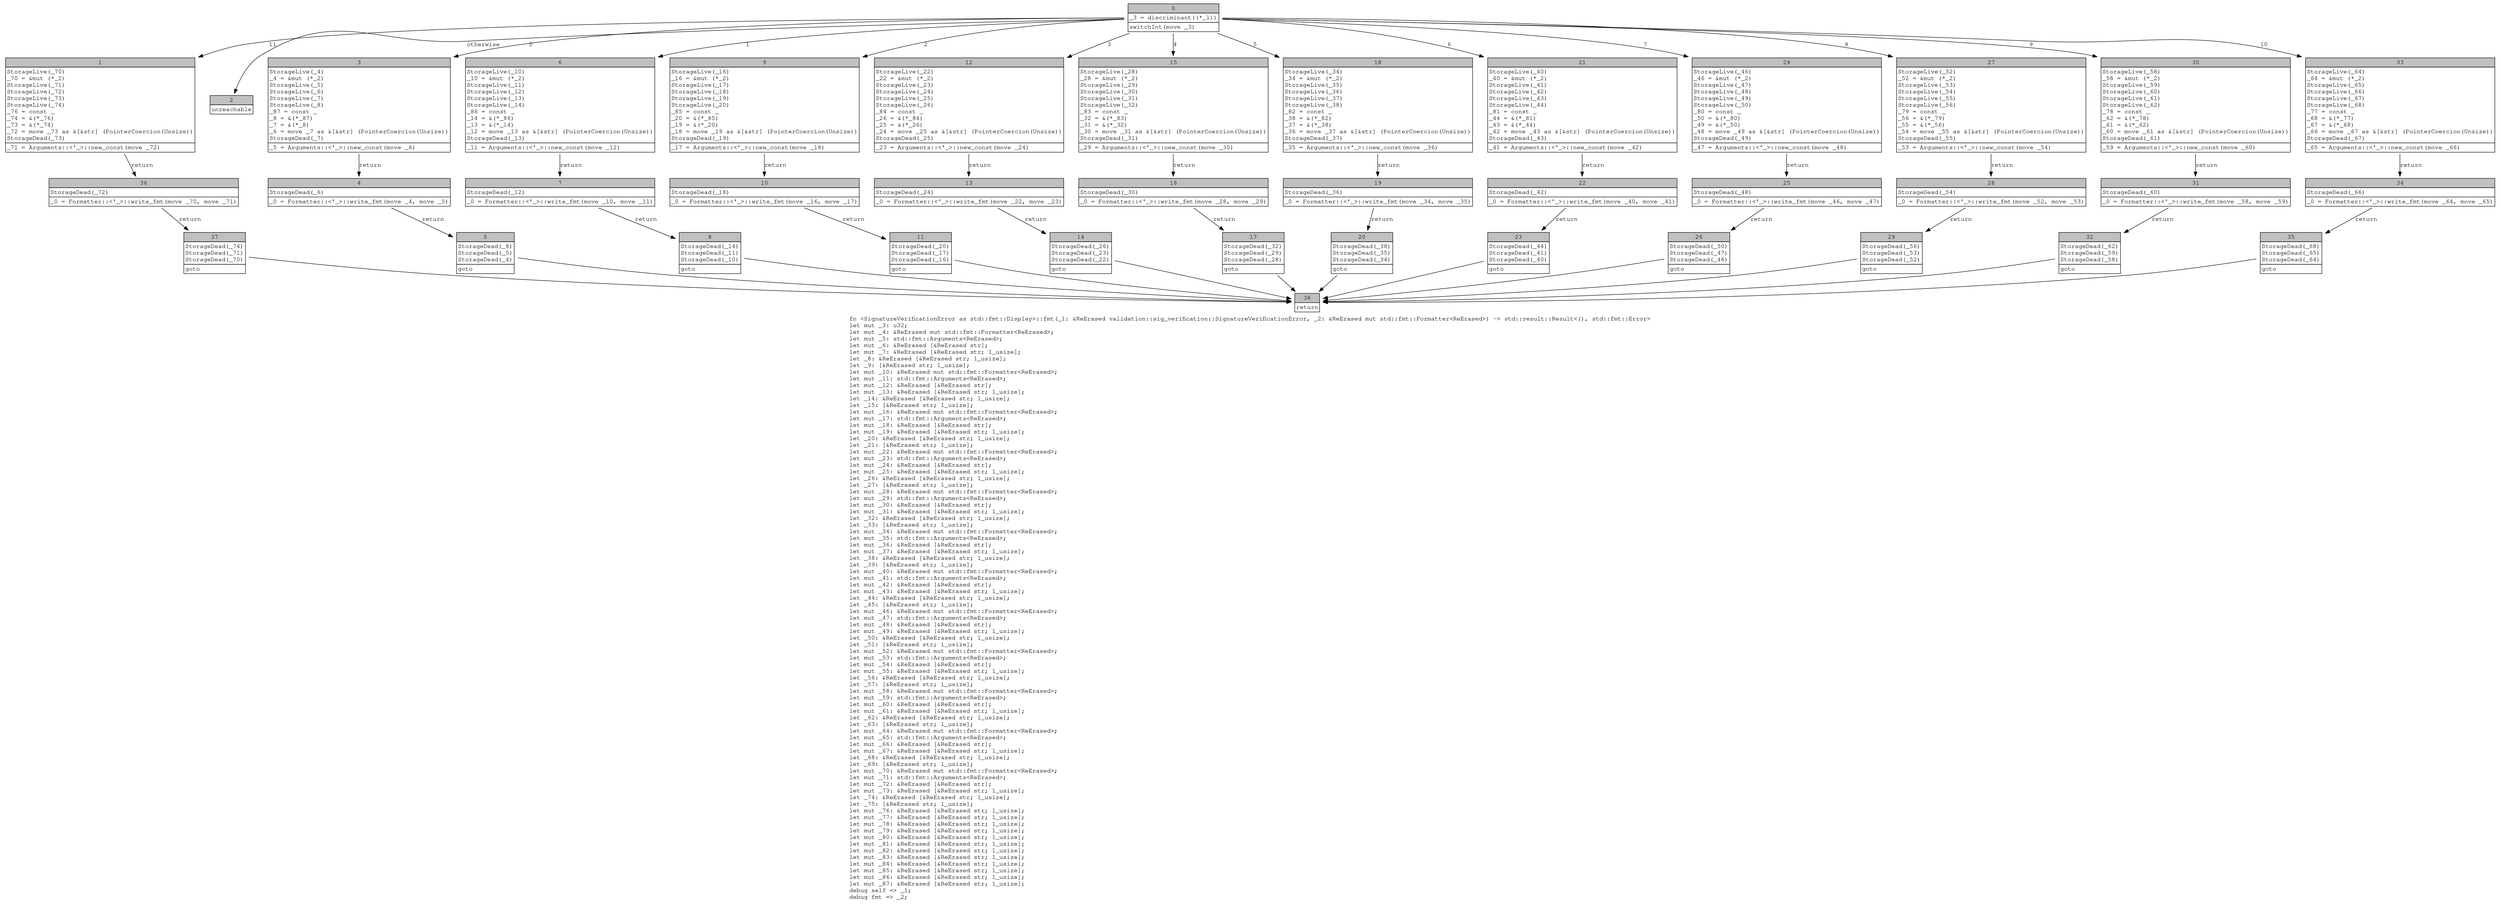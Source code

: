 digraph Mir_0_19042 {
    graph [fontname="Courier, monospace"];
    node [fontname="Courier, monospace"];
    edge [fontname="Courier, monospace"];
    label=<fn &lt;SignatureVerificationError as std::fmt::Display&gt;::fmt(_1: &amp;ReErased validation::sig_verification::SignatureVerificationError, _2: &amp;ReErased mut std::fmt::Formatter&lt;ReErased&gt;) -&gt; std::result::Result&lt;(), std::fmt::Error&gt;<br align="left"/>let mut _3: u32;<br align="left"/>let mut _4: &amp;ReErased mut std::fmt::Formatter&lt;ReErased&gt;;<br align="left"/>let mut _5: std::fmt::Arguments&lt;ReErased&gt;;<br align="left"/>let mut _6: &amp;ReErased [&amp;ReErased str];<br align="left"/>let mut _7: &amp;ReErased [&amp;ReErased str; 1_usize];<br align="left"/>let _8: &amp;ReErased [&amp;ReErased str; 1_usize];<br align="left"/>let _9: [&amp;ReErased str; 1_usize];<br align="left"/>let mut _10: &amp;ReErased mut std::fmt::Formatter&lt;ReErased&gt;;<br align="left"/>let mut _11: std::fmt::Arguments&lt;ReErased&gt;;<br align="left"/>let mut _12: &amp;ReErased [&amp;ReErased str];<br align="left"/>let mut _13: &amp;ReErased [&amp;ReErased str; 1_usize];<br align="left"/>let _14: &amp;ReErased [&amp;ReErased str; 1_usize];<br align="left"/>let _15: [&amp;ReErased str; 1_usize];<br align="left"/>let mut _16: &amp;ReErased mut std::fmt::Formatter&lt;ReErased&gt;;<br align="left"/>let mut _17: std::fmt::Arguments&lt;ReErased&gt;;<br align="left"/>let mut _18: &amp;ReErased [&amp;ReErased str];<br align="left"/>let mut _19: &amp;ReErased [&amp;ReErased str; 1_usize];<br align="left"/>let _20: &amp;ReErased [&amp;ReErased str; 1_usize];<br align="left"/>let _21: [&amp;ReErased str; 1_usize];<br align="left"/>let mut _22: &amp;ReErased mut std::fmt::Formatter&lt;ReErased&gt;;<br align="left"/>let mut _23: std::fmt::Arguments&lt;ReErased&gt;;<br align="left"/>let mut _24: &amp;ReErased [&amp;ReErased str];<br align="left"/>let mut _25: &amp;ReErased [&amp;ReErased str; 1_usize];<br align="left"/>let _26: &amp;ReErased [&amp;ReErased str; 1_usize];<br align="left"/>let _27: [&amp;ReErased str; 1_usize];<br align="left"/>let mut _28: &amp;ReErased mut std::fmt::Formatter&lt;ReErased&gt;;<br align="left"/>let mut _29: std::fmt::Arguments&lt;ReErased&gt;;<br align="left"/>let mut _30: &amp;ReErased [&amp;ReErased str];<br align="left"/>let mut _31: &amp;ReErased [&amp;ReErased str; 1_usize];<br align="left"/>let _32: &amp;ReErased [&amp;ReErased str; 1_usize];<br align="left"/>let _33: [&amp;ReErased str; 1_usize];<br align="left"/>let mut _34: &amp;ReErased mut std::fmt::Formatter&lt;ReErased&gt;;<br align="left"/>let mut _35: std::fmt::Arguments&lt;ReErased&gt;;<br align="left"/>let mut _36: &amp;ReErased [&amp;ReErased str];<br align="left"/>let mut _37: &amp;ReErased [&amp;ReErased str; 1_usize];<br align="left"/>let _38: &amp;ReErased [&amp;ReErased str; 1_usize];<br align="left"/>let _39: [&amp;ReErased str; 1_usize];<br align="left"/>let mut _40: &amp;ReErased mut std::fmt::Formatter&lt;ReErased&gt;;<br align="left"/>let mut _41: std::fmt::Arguments&lt;ReErased&gt;;<br align="left"/>let mut _42: &amp;ReErased [&amp;ReErased str];<br align="left"/>let mut _43: &amp;ReErased [&amp;ReErased str; 1_usize];<br align="left"/>let _44: &amp;ReErased [&amp;ReErased str; 1_usize];<br align="left"/>let _45: [&amp;ReErased str; 1_usize];<br align="left"/>let mut _46: &amp;ReErased mut std::fmt::Formatter&lt;ReErased&gt;;<br align="left"/>let mut _47: std::fmt::Arguments&lt;ReErased&gt;;<br align="left"/>let mut _48: &amp;ReErased [&amp;ReErased str];<br align="left"/>let mut _49: &amp;ReErased [&amp;ReErased str; 1_usize];<br align="left"/>let _50: &amp;ReErased [&amp;ReErased str; 1_usize];<br align="left"/>let _51: [&amp;ReErased str; 1_usize];<br align="left"/>let mut _52: &amp;ReErased mut std::fmt::Formatter&lt;ReErased&gt;;<br align="left"/>let mut _53: std::fmt::Arguments&lt;ReErased&gt;;<br align="left"/>let mut _54: &amp;ReErased [&amp;ReErased str];<br align="left"/>let mut _55: &amp;ReErased [&amp;ReErased str; 1_usize];<br align="left"/>let _56: &amp;ReErased [&amp;ReErased str; 1_usize];<br align="left"/>let _57: [&amp;ReErased str; 1_usize];<br align="left"/>let mut _58: &amp;ReErased mut std::fmt::Formatter&lt;ReErased&gt;;<br align="left"/>let mut _59: std::fmt::Arguments&lt;ReErased&gt;;<br align="left"/>let mut _60: &amp;ReErased [&amp;ReErased str];<br align="left"/>let mut _61: &amp;ReErased [&amp;ReErased str; 1_usize];<br align="left"/>let _62: &amp;ReErased [&amp;ReErased str; 1_usize];<br align="left"/>let _63: [&amp;ReErased str; 1_usize];<br align="left"/>let mut _64: &amp;ReErased mut std::fmt::Formatter&lt;ReErased&gt;;<br align="left"/>let mut _65: std::fmt::Arguments&lt;ReErased&gt;;<br align="left"/>let mut _66: &amp;ReErased [&amp;ReErased str];<br align="left"/>let mut _67: &amp;ReErased [&amp;ReErased str; 1_usize];<br align="left"/>let _68: &amp;ReErased [&amp;ReErased str; 1_usize];<br align="left"/>let _69: [&amp;ReErased str; 1_usize];<br align="left"/>let mut _70: &amp;ReErased mut std::fmt::Formatter&lt;ReErased&gt;;<br align="left"/>let mut _71: std::fmt::Arguments&lt;ReErased&gt;;<br align="left"/>let mut _72: &amp;ReErased [&amp;ReErased str];<br align="left"/>let mut _73: &amp;ReErased [&amp;ReErased str; 1_usize];<br align="left"/>let _74: &amp;ReErased [&amp;ReErased str; 1_usize];<br align="left"/>let _75: [&amp;ReErased str; 1_usize];<br align="left"/>let mut _76: &amp;ReErased [&amp;ReErased str; 1_usize];<br align="left"/>let mut _77: &amp;ReErased [&amp;ReErased str; 1_usize];<br align="left"/>let mut _78: &amp;ReErased [&amp;ReErased str; 1_usize];<br align="left"/>let mut _79: &amp;ReErased [&amp;ReErased str; 1_usize];<br align="left"/>let mut _80: &amp;ReErased [&amp;ReErased str; 1_usize];<br align="left"/>let mut _81: &amp;ReErased [&amp;ReErased str; 1_usize];<br align="left"/>let mut _82: &amp;ReErased [&amp;ReErased str; 1_usize];<br align="left"/>let mut _83: &amp;ReErased [&amp;ReErased str; 1_usize];<br align="left"/>let mut _84: &amp;ReErased [&amp;ReErased str; 1_usize];<br align="left"/>let mut _85: &amp;ReErased [&amp;ReErased str; 1_usize];<br align="left"/>let mut _86: &amp;ReErased [&amp;ReErased str; 1_usize];<br align="left"/>let mut _87: &amp;ReErased [&amp;ReErased str; 1_usize];<br align="left"/>debug self =&gt; _1;<br align="left"/>debug fmt =&gt; _2;<br align="left"/>>;
    bb0__0_19042 [shape="none", label=<<table border="0" cellborder="1" cellspacing="0"><tr><td bgcolor="gray" align="center" colspan="1">0</td></tr><tr><td align="left" balign="left">_3 = discriminant((*_1))<br/></td></tr><tr><td align="left">switchInt(move _3)</td></tr></table>>];
    bb1__0_19042 [shape="none", label=<<table border="0" cellborder="1" cellspacing="0"><tr><td bgcolor="gray" align="center" colspan="1">1</td></tr><tr><td align="left" balign="left">StorageLive(_70)<br/>_70 = &amp;mut (*_2)<br/>StorageLive(_71)<br/>StorageLive(_72)<br/>StorageLive(_73)<br/>StorageLive(_74)<br/>_76 = const _<br/>_74 = &amp;(*_76)<br/>_73 = &amp;(*_74)<br/>_72 = move _73 as &amp;[&amp;str] (PointerCoercion(Unsize))<br/>StorageDead(_73)<br/></td></tr><tr><td align="left">_71 = Arguments::&lt;'_&gt;::new_const(move _72)</td></tr></table>>];
    bb2__0_19042 [shape="none", label=<<table border="0" cellborder="1" cellspacing="0"><tr><td bgcolor="gray" align="center" colspan="1">2</td></tr><tr><td align="left">unreachable</td></tr></table>>];
    bb3__0_19042 [shape="none", label=<<table border="0" cellborder="1" cellspacing="0"><tr><td bgcolor="gray" align="center" colspan="1">3</td></tr><tr><td align="left" balign="left">StorageLive(_4)<br/>_4 = &amp;mut (*_2)<br/>StorageLive(_5)<br/>StorageLive(_6)<br/>StorageLive(_7)<br/>StorageLive(_8)<br/>_87 = const _<br/>_8 = &amp;(*_87)<br/>_7 = &amp;(*_8)<br/>_6 = move _7 as &amp;[&amp;str] (PointerCoercion(Unsize))<br/>StorageDead(_7)<br/></td></tr><tr><td align="left">_5 = Arguments::&lt;'_&gt;::new_const(move _6)</td></tr></table>>];
    bb4__0_19042 [shape="none", label=<<table border="0" cellborder="1" cellspacing="0"><tr><td bgcolor="gray" align="center" colspan="1">4</td></tr><tr><td align="left" balign="left">StorageDead(_6)<br/></td></tr><tr><td align="left">_0 = Formatter::&lt;'_&gt;::write_fmt(move _4, move _5)</td></tr></table>>];
    bb5__0_19042 [shape="none", label=<<table border="0" cellborder="1" cellspacing="0"><tr><td bgcolor="gray" align="center" colspan="1">5</td></tr><tr><td align="left" balign="left">StorageDead(_8)<br/>StorageDead(_5)<br/>StorageDead(_4)<br/></td></tr><tr><td align="left">goto</td></tr></table>>];
    bb6__0_19042 [shape="none", label=<<table border="0" cellborder="1" cellspacing="0"><tr><td bgcolor="gray" align="center" colspan="1">6</td></tr><tr><td align="left" balign="left">StorageLive(_10)<br/>_10 = &amp;mut (*_2)<br/>StorageLive(_11)<br/>StorageLive(_12)<br/>StorageLive(_13)<br/>StorageLive(_14)<br/>_86 = const _<br/>_14 = &amp;(*_86)<br/>_13 = &amp;(*_14)<br/>_12 = move _13 as &amp;[&amp;str] (PointerCoercion(Unsize))<br/>StorageDead(_13)<br/></td></tr><tr><td align="left">_11 = Arguments::&lt;'_&gt;::new_const(move _12)</td></tr></table>>];
    bb7__0_19042 [shape="none", label=<<table border="0" cellborder="1" cellspacing="0"><tr><td bgcolor="gray" align="center" colspan="1">7</td></tr><tr><td align="left" balign="left">StorageDead(_12)<br/></td></tr><tr><td align="left">_0 = Formatter::&lt;'_&gt;::write_fmt(move _10, move _11)</td></tr></table>>];
    bb8__0_19042 [shape="none", label=<<table border="0" cellborder="1" cellspacing="0"><tr><td bgcolor="gray" align="center" colspan="1">8</td></tr><tr><td align="left" balign="left">StorageDead(_14)<br/>StorageDead(_11)<br/>StorageDead(_10)<br/></td></tr><tr><td align="left">goto</td></tr></table>>];
    bb9__0_19042 [shape="none", label=<<table border="0" cellborder="1" cellspacing="0"><tr><td bgcolor="gray" align="center" colspan="1">9</td></tr><tr><td align="left" balign="left">StorageLive(_16)<br/>_16 = &amp;mut (*_2)<br/>StorageLive(_17)<br/>StorageLive(_18)<br/>StorageLive(_19)<br/>StorageLive(_20)<br/>_85 = const _<br/>_20 = &amp;(*_85)<br/>_19 = &amp;(*_20)<br/>_18 = move _19 as &amp;[&amp;str] (PointerCoercion(Unsize))<br/>StorageDead(_19)<br/></td></tr><tr><td align="left">_17 = Arguments::&lt;'_&gt;::new_const(move _18)</td></tr></table>>];
    bb10__0_19042 [shape="none", label=<<table border="0" cellborder="1" cellspacing="0"><tr><td bgcolor="gray" align="center" colspan="1">10</td></tr><tr><td align="left" balign="left">StorageDead(_18)<br/></td></tr><tr><td align="left">_0 = Formatter::&lt;'_&gt;::write_fmt(move _16, move _17)</td></tr></table>>];
    bb11__0_19042 [shape="none", label=<<table border="0" cellborder="1" cellspacing="0"><tr><td bgcolor="gray" align="center" colspan="1">11</td></tr><tr><td align="left" balign="left">StorageDead(_20)<br/>StorageDead(_17)<br/>StorageDead(_16)<br/></td></tr><tr><td align="left">goto</td></tr></table>>];
    bb12__0_19042 [shape="none", label=<<table border="0" cellborder="1" cellspacing="0"><tr><td bgcolor="gray" align="center" colspan="1">12</td></tr><tr><td align="left" balign="left">StorageLive(_22)<br/>_22 = &amp;mut (*_2)<br/>StorageLive(_23)<br/>StorageLive(_24)<br/>StorageLive(_25)<br/>StorageLive(_26)<br/>_84 = const _<br/>_26 = &amp;(*_84)<br/>_25 = &amp;(*_26)<br/>_24 = move _25 as &amp;[&amp;str] (PointerCoercion(Unsize))<br/>StorageDead(_25)<br/></td></tr><tr><td align="left">_23 = Arguments::&lt;'_&gt;::new_const(move _24)</td></tr></table>>];
    bb13__0_19042 [shape="none", label=<<table border="0" cellborder="1" cellspacing="0"><tr><td bgcolor="gray" align="center" colspan="1">13</td></tr><tr><td align="left" balign="left">StorageDead(_24)<br/></td></tr><tr><td align="left">_0 = Formatter::&lt;'_&gt;::write_fmt(move _22, move _23)</td></tr></table>>];
    bb14__0_19042 [shape="none", label=<<table border="0" cellborder="1" cellspacing="0"><tr><td bgcolor="gray" align="center" colspan="1">14</td></tr><tr><td align="left" balign="left">StorageDead(_26)<br/>StorageDead(_23)<br/>StorageDead(_22)<br/></td></tr><tr><td align="left">goto</td></tr></table>>];
    bb15__0_19042 [shape="none", label=<<table border="0" cellborder="1" cellspacing="0"><tr><td bgcolor="gray" align="center" colspan="1">15</td></tr><tr><td align="left" balign="left">StorageLive(_28)<br/>_28 = &amp;mut (*_2)<br/>StorageLive(_29)<br/>StorageLive(_30)<br/>StorageLive(_31)<br/>StorageLive(_32)<br/>_83 = const _<br/>_32 = &amp;(*_83)<br/>_31 = &amp;(*_32)<br/>_30 = move _31 as &amp;[&amp;str] (PointerCoercion(Unsize))<br/>StorageDead(_31)<br/></td></tr><tr><td align="left">_29 = Arguments::&lt;'_&gt;::new_const(move _30)</td></tr></table>>];
    bb16__0_19042 [shape="none", label=<<table border="0" cellborder="1" cellspacing="0"><tr><td bgcolor="gray" align="center" colspan="1">16</td></tr><tr><td align="left" balign="left">StorageDead(_30)<br/></td></tr><tr><td align="left">_0 = Formatter::&lt;'_&gt;::write_fmt(move _28, move _29)</td></tr></table>>];
    bb17__0_19042 [shape="none", label=<<table border="0" cellborder="1" cellspacing="0"><tr><td bgcolor="gray" align="center" colspan="1">17</td></tr><tr><td align="left" balign="left">StorageDead(_32)<br/>StorageDead(_29)<br/>StorageDead(_28)<br/></td></tr><tr><td align="left">goto</td></tr></table>>];
    bb18__0_19042 [shape="none", label=<<table border="0" cellborder="1" cellspacing="0"><tr><td bgcolor="gray" align="center" colspan="1">18</td></tr><tr><td align="left" balign="left">StorageLive(_34)<br/>_34 = &amp;mut (*_2)<br/>StorageLive(_35)<br/>StorageLive(_36)<br/>StorageLive(_37)<br/>StorageLive(_38)<br/>_82 = const _<br/>_38 = &amp;(*_82)<br/>_37 = &amp;(*_38)<br/>_36 = move _37 as &amp;[&amp;str] (PointerCoercion(Unsize))<br/>StorageDead(_37)<br/></td></tr><tr><td align="left">_35 = Arguments::&lt;'_&gt;::new_const(move _36)</td></tr></table>>];
    bb19__0_19042 [shape="none", label=<<table border="0" cellborder="1" cellspacing="0"><tr><td bgcolor="gray" align="center" colspan="1">19</td></tr><tr><td align="left" balign="left">StorageDead(_36)<br/></td></tr><tr><td align="left">_0 = Formatter::&lt;'_&gt;::write_fmt(move _34, move _35)</td></tr></table>>];
    bb20__0_19042 [shape="none", label=<<table border="0" cellborder="1" cellspacing="0"><tr><td bgcolor="gray" align="center" colspan="1">20</td></tr><tr><td align="left" balign="left">StorageDead(_38)<br/>StorageDead(_35)<br/>StorageDead(_34)<br/></td></tr><tr><td align="left">goto</td></tr></table>>];
    bb21__0_19042 [shape="none", label=<<table border="0" cellborder="1" cellspacing="0"><tr><td bgcolor="gray" align="center" colspan="1">21</td></tr><tr><td align="left" balign="left">StorageLive(_40)<br/>_40 = &amp;mut (*_2)<br/>StorageLive(_41)<br/>StorageLive(_42)<br/>StorageLive(_43)<br/>StorageLive(_44)<br/>_81 = const _<br/>_44 = &amp;(*_81)<br/>_43 = &amp;(*_44)<br/>_42 = move _43 as &amp;[&amp;str] (PointerCoercion(Unsize))<br/>StorageDead(_43)<br/></td></tr><tr><td align="left">_41 = Arguments::&lt;'_&gt;::new_const(move _42)</td></tr></table>>];
    bb22__0_19042 [shape="none", label=<<table border="0" cellborder="1" cellspacing="0"><tr><td bgcolor="gray" align="center" colspan="1">22</td></tr><tr><td align="left" balign="left">StorageDead(_42)<br/></td></tr><tr><td align="left">_0 = Formatter::&lt;'_&gt;::write_fmt(move _40, move _41)</td></tr></table>>];
    bb23__0_19042 [shape="none", label=<<table border="0" cellborder="1" cellspacing="0"><tr><td bgcolor="gray" align="center" colspan="1">23</td></tr><tr><td align="left" balign="left">StorageDead(_44)<br/>StorageDead(_41)<br/>StorageDead(_40)<br/></td></tr><tr><td align="left">goto</td></tr></table>>];
    bb24__0_19042 [shape="none", label=<<table border="0" cellborder="1" cellspacing="0"><tr><td bgcolor="gray" align="center" colspan="1">24</td></tr><tr><td align="left" balign="left">StorageLive(_46)<br/>_46 = &amp;mut (*_2)<br/>StorageLive(_47)<br/>StorageLive(_48)<br/>StorageLive(_49)<br/>StorageLive(_50)<br/>_80 = const _<br/>_50 = &amp;(*_80)<br/>_49 = &amp;(*_50)<br/>_48 = move _49 as &amp;[&amp;str] (PointerCoercion(Unsize))<br/>StorageDead(_49)<br/></td></tr><tr><td align="left">_47 = Arguments::&lt;'_&gt;::new_const(move _48)</td></tr></table>>];
    bb25__0_19042 [shape="none", label=<<table border="0" cellborder="1" cellspacing="0"><tr><td bgcolor="gray" align="center" colspan="1">25</td></tr><tr><td align="left" balign="left">StorageDead(_48)<br/></td></tr><tr><td align="left">_0 = Formatter::&lt;'_&gt;::write_fmt(move _46, move _47)</td></tr></table>>];
    bb26__0_19042 [shape="none", label=<<table border="0" cellborder="1" cellspacing="0"><tr><td bgcolor="gray" align="center" colspan="1">26</td></tr><tr><td align="left" balign="left">StorageDead(_50)<br/>StorageDead(_47)<br/>StorageDead(_46)<br/></td></tr><tr><td align="left">goto</td></tr></table>>];
    bb27__0_19042 [shape="none", label=<<table border="0" cellborder="1" cellspacing="0"><tr><td bgcolor="gray" align="center" colspan="1">27</td></tr><tr><td align="left" balign="left">StorageLive(_52)<br/>_52 = &amp;mut (*_2)<br/>StorageLive(_53)<br/>StorageLive(_54)<br/>StorageLive(_55)<br/>StorageLive(_56)<br/>_79 = const _<br/>_56 = &amp;(*_79)<br/>_55 = &amp;(*_56)<br/>_54 = move _55 as &amp;[&amp;str] (PointerCoercion(Unsize))<br/>StorageDead(_55)<br/></td></tr><tr><td align="left">_53 = Arguments::&lt;'_&gt;::new_const(move _54)</td></tr></table>>];
    bb28__0_19042 [shape="none", label=<<table border="0" cellborder="1" cellspacing="0"><tr><td bgcolor="gray" align="center" colspan="1">28</td></tr><tr><td align="left" balign="left">StorageDead(_54)<br/></td></tr><tr><td align="left">_0 = Formatter::&lt;'_&gt;::write_fmt(move _52, move _53)</td></tr></table>>];
    bb29__0_19042 [shape="none", label=<<table border="0" cellborder="1" cellspacing="0"><tr><td bgcolor="gray" align="center" colspan="1">29</td></tr><tr><td align="left" balign="left">StorageDead(_56)<br/>StorageDead(_53)<br/>StorageDead(_52)<br/></td></tr><tr><td align="left">goto</td></tr></table>>];
    bb30__0_19042 [shape="none", label=<<table border="0" cellborder="1" cellspacing="0"><tr><td bgcolor="gray" align="center" colspan="1">30</td></tr><tr><td align="left" balign="left">StorageLive(_58)<br/>_58 = &amp;mut (*_2)<br/>StorageLive(_59)<br/>StorageLive(_60)<br/>StorageLive(_61)<br/>StorageLive(_62)<br/>_78 = const _<br/>_62 = &amp;(*_78)<br/>_61 = &amp;(*_62)<br/>_60 = move _61 as &amp;[&amp;str] (PointerCoercion(Unsize))<br/>StorageDead(_61)<br/></td></tr><tr><td align="left">_59 = Arguments::&lt;'_&gt;::new_const(move _60)</td></tr></table>>];
    bb31__0_19042 [shape="none", label=<<table border="0" cellborder="1" cellspacing="0"><tr><td bgcolor="gray" align="center" colspan="1">31</td></tr><tr><td align="left" balign="left">StorageDead(_60)<br/></td></tr><tr><td align="left">_0 = Formatter::&lt;'_&gt;::write_fmt(move _58, move _59)</td></tr></table>>];
    bb32__0_19042 [shape="none", label=<<table border="0" cellborder="1" cellspacing="0"><tr><td bgcolor="gray" align="center" colspan="1">32</td></tr><tr><td align="left" balign="left">StorageDead(_62)<br/>StorageDead(_59)<br/>StorageDead(_58)<br/></td></tr><tr><td align="left">goto</td></tr></table>>];
    bb33__0_19042 [shape="none", label=<<table border="0" cellborder="1" cellspacing="0"><tr><td bgcolor="gray" align="center" colspan="1">33</td></tr><tr><td align="left" balign="left">StorageLive(_64)<br/>_64 = &amp;mut (*_2)<br/>StorageLive(_65)<br/>StorageLive(_66)<br/>StorageLive(_67)<br/>StorageLive(_68)<br/>_77 = const _<br/>_68 = &amp;(*_77)<br/>_67 = &amp;(*_68)<br/>_66 = move _67 as &amp;[&amp;str] (PointerCoercion(Unsize))<br/>StorageDead(_67)<br/></td></tr><tr><td align="left">_65 = Arguments::&lt;'_&gt;::new_const(move _66)</td></tr></table>>];
    bb34__0_19042 [shape="none", label=<<table border="0" cellborder="1" cellspacing="0"><tr><td bgcolor="gray" align="center" colspan="1">34</td></tr><tr><td align="left" balign="left">StorageDead(_66)<br/></td></tr><tr><td align="left">_0 = Formatter::&lt;'_&gt;::write_fmt(move _64, move _65)</td></tr></table>>];
    bb35__0_19042 [shape="none", label=<<table border="0" cellborder="1" cellspacing="0"><tr><td bgcolor="gray" align="center" colspan="1">35</td></tr><tr><td align="left" balign="left">StorageDead(_68)<br/>StorageDead(_65)<br/>StorageDead(_64)<br/></td></tr><tr><td align="left">goto</td></tr></table>>];
    bb36__0_19042 [shape="none", label=<<table border="0" cellborder="1" cellspacing="0"><tr><td bgcolor="gray" align="center" colspan="1">36</td></tr><tr><td align="left" balign="left">StorageDead(_72)<br/></td></tr><tr><td align="left">_0 = Formatter::&lt;'_&gt;::write_fmt(move _70, move _71)</td></tr></table>>];
    bb37__0_19042 [shape="none", label=<<table border="0" cellborder="1" cellspacing="0"><tr><td bgcolor="gray" align="center" colspan="1">37</td></tr><tr><td align="left" balign="left">StorageDead(_74)<br/>StorageDead(_71)<br/>StorageDead(_70)<br/></td></tr><tr><td align="left">goto</td></tr></table>>];
    bb38__0_19042 [shape="none", label=<<table border="0" cellborder="1" cellspacing="0"><tr><td bgcolor="gray" align="center" colspan="1">38</td></tr><tr><td align="left">return</td></tr></table>>];
    bb0__0_19042 -> bb3__0_19042 [label="0"];
    bb0__0_19042 -> bb6__0_19042 [label="1"];
    bb0__0_19042 -> bb9__0_19042 [label="2"];
    bb0__0_19042 -> bb12__0_19042 [label="3"];
    bb0__0_19042 -> bb15__0_19042 [label="4"];
    bb0__0_19042 -> bb18__0_19042 [label="5"];
    bb0__0_19042 -> bb21__0_19042 [label="6"];
    bb0__0_19042 -> bb24__0_19042 [label="7"];
    bb0__0_19042 -> bb27__0_19042 [label="8"];
    bb0__0_19042 -> bb30__0_19042 [label="9"];
    bb0__0_19042 -> bb33__0_19042 [label="10"];
    bb0__0_19042 -> bb1__0_19042 [label="11"];
    bb0__0_19042 -> bb2__0_19042 [label="otherwise"];
    bb1__0_19042 -> bb36__0_19042 [label="return"];
    bb3__0_19042 -> bb4__0_19042 [label="return"];
    bb4__0_19042 -> bb5__0_19042 [label="return"];
    bb5__0_19042 -> bb38__0_19042 [label=""];
    bb6__0_19042 -> bb7__0_19042 [label="return"];
    bb7__0_19042 -> bb8__0_19042 [label="return"];
    bb8__0_19042 -> bb38__0_19042 [label=""];
    bb9__0_19042 -> bb10__0_19042 [label="return"];
    bb10__0_19042 -> bb11__0_19042 [label="return"];
    bb11__0_19042 -> bb38__0_19042 [label=""];
    bb12__0_19042 -> bb13__0_19042 [label="return"];
    bb13__0_19042 -> bb14__0_19042 [label="return"];
    bb14__0_19042 -> bb38__0_19042 [label=""];
    bb15__0_19042 -> bb16__0_19042 [label="return"];
    bb16__0_19042 -> bb17__0_19042 [label="return"];
    bb17__0_19042 -> bb38__0_19042 [label=""];
    bb18__0_19042 -> bb19__0_19042 [label="return"];
    bb19__0_19042 -> bb20__0_19042 [label="return"];
    bb20__0_19042 -> bb38__0_19042 [label=""];
    bb21__0_19042 -> bb22__0_19042 [label="return"];
    bb22__0_19042 -> bb23__0_19042 [label="return"];
    bb23__0_19042 -> bb38__0_19042 [label=""];
    bb24__0_19042 -> bb25__0_19042 [label="return"];
    bb25__0_19042 -> bb26__0_19042 [label="return"];
    bb26__0_19042 -> bb38__0_19042 [label=""];
    bb27__0_19042 -> bb28__0_19042 [label="return"];
    bb28__0_19042 -> bb29__0_19042 [label="return"];
    bb29__0_19042 -> bb38__0_19042 [label=""];
    bb30__0_19042 -> bb31__0_19042 [label="return"];
    bb31__0_19042 -> bb32__0_19042 [label="return"];
    bb32__0_19042 -> bb38__0_19042 [label=""];
    bb33__0_19042 -> bb34__0_19042 [label="return"];
    bb34__0_19042 -> bb35__0_19042 [label="return"];
    bb35__0_19042 -> bb38__0_19042 [label=""];
    bb36__0_19042 -> bb37__0_19042 [label="return"];
    bb37__0_19042 -> bb38__0_19042 [label=""];
}
